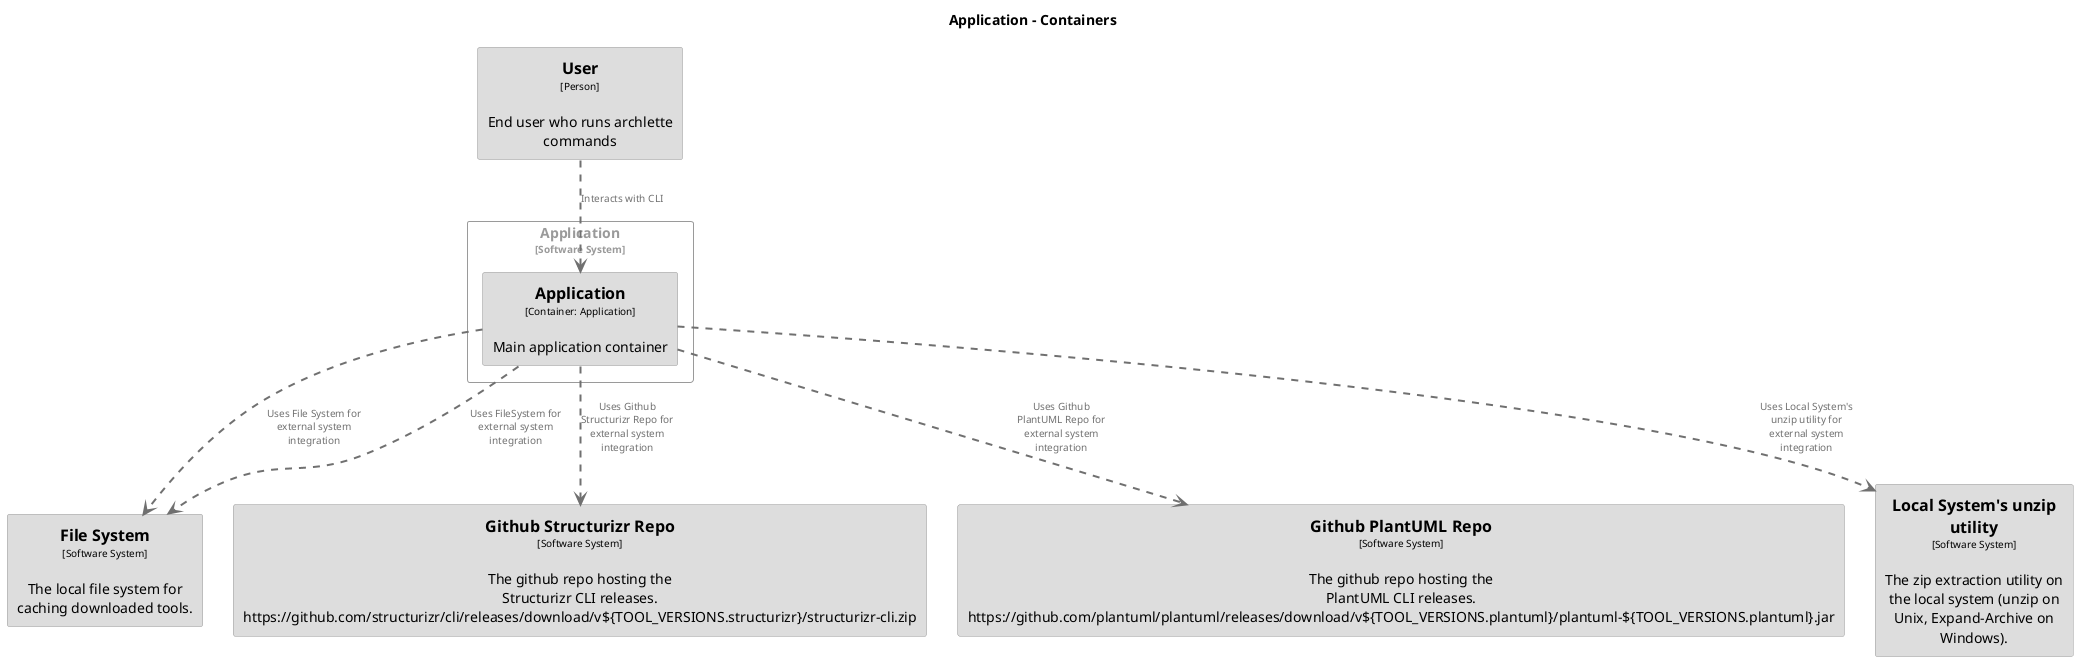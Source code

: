 @startuml
set separator none
title Application - Containers

top to bottom direction
skinparam ranksep 60
skinparam nodesep 30

skinparam {
  arrowFontSize 10
  defaultTextAlignment center
  wrapWidth 200
  maxMessageSize 100
}

hide stereotype

skinparam rectangle<<Application.Application>> {
  BackgroundColor #dddddd
  FontColor #000000
  BorderColor #9a9a9a
  shadowing false
}
skinparam rectangle<<FileSystem>> {
  BackgroundColor #dddddd
  FontColor #000000
  BorderColor #9a9a9a
  shadowing false
}
skinparam rectangle<<FileSystem>> {
  BackgroundColor #dddddd
  FontColor #000000
  BorderColor #9a9a9a
  shadowing false
}
skinparam rectangle<<GithubPlantUMLRepo>> {
  BackgroundColor #dddddd
  FontColor #000000
  BorderColor #9a9a9a
  shadowing false
}
skinparam rectangle<<GithubStructurizrRepo>> {
  BackgroundColor #dddddd
  FontColor #000000
  BorderColor #9a9a9a
  shadowing false
}
skinparam rectangle<<LocalSystemsunziputility>> {
  BackgroundColor #dddddd
  FontColor #000000
  BorderColor #9a9a9a
  shadowing false
}
skinparam rectangle<<User>> {
  BackgroundColor #dddddd
  FontColor #000000
  BorderColor #9a9a9a
  shadowing false
}
skinparam rectangle<<Application>> {
  BorderColor #9a9a9a
  FontColor #9a9a9a
  shadowing false
}

rectangle "==User\n<size:10>[Person]</size>\n\nEnd user who runs archlette commands" <<User>> as User
rectangle "==FileSystem\n<size:10>[Software System]</size>\n\nFile system for reading and writing files" <<FileSystem>> as FileSystem
rectangle "==Github Structurizr Repo\n<size:10>[Software System]</size>\n\nThe github repo hosting the Structurizr CLI releases. https://github.com/structurizr/cli/releases/download/v${TOOL_VERSIONS.structurizr}/structurizr-cli.zip" <<GithubStructurizrRepo>> as GithubStructurizrRepo
rectangle "==Github PlantUML Repo\n<size:10>[Software System]</size>\n\nThe github repo hosting the PlantUML CLI releases. https://github.com/plantuml/plantuml/releases/download/v${TOOL_VERSIONS.plantuml}/plantuml-${TOOL_VERSIONS.plantuml}.jar" <<GithubPlantUMLRepo>> as GithubPlantUMLRepo
rectangle "==Local System's unzip utility\n<size:10>[Software System]</size>\n\nThe zip extraction utility on the local system (unzip on Unix, Expand-Archive on Windows)." <<LocalSystemsunziputility>> as LocalSystemsunziputility
rectangle "==File System\n<size:10>[Software System]</size>\n\nThe local file system for caching downloaded tools." <<FileSystem>> as FileSystem

rectangle "Application\n<size:10>[Software System]</size>" <<Application>> {
  rectangle "==Application\n<size:10>[Container: Application]</size>\n\nMain application container" <<Application.Application>> as Application.Application
}

Application.Application .[#707070,thickness=2].> LocalSystemsunziputility : "<color:#707070>Uses Local System's unzip utility for external system integration"
Application.Application .[#707070,thickness=2].> FileSystem : "<color:#707070>Uses File System for external system integration"
User .[#707070,thickness=2].> Application.Application : "<color:#707070>Interacts with CLI"
Application.Application .[#707070,thickness=2].> FileSystem : "<color:#707070>Uses FileSystem for external system integration"
Application.Application .[#707070,thickness=2].> GithubStructurizrRepo : "<color:#707070>Uses Github Structurizr Repo for external system integration"
Application.Application .[#707070,thickness=2].> GithubPlantUMLRepo : "<color:#707070>Uses Github PlantUML Repo for external system integration"
@enduml